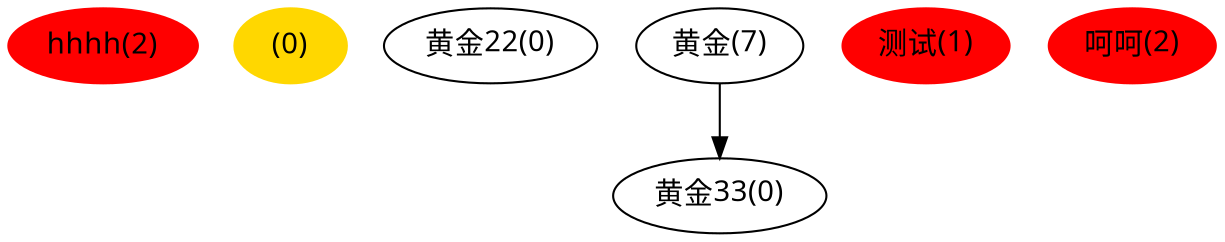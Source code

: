 digraph tree{node[fontname = "Microsoft YaHei"];
 "hhhh(2)";
"hhhh(2)"[color=red style=filled];
"(0)";
"(0)"[color=gold style=filled];
"黄金22(0)";
"黄金33(0)";
"黄金(7)"->"黄金33(0)"
"测试(1)";
"测试(1)"[color=red style=filled];
"呵呵(2)";
"呵呵(2)"[color=red style=filled];
"黄金(7)";
}